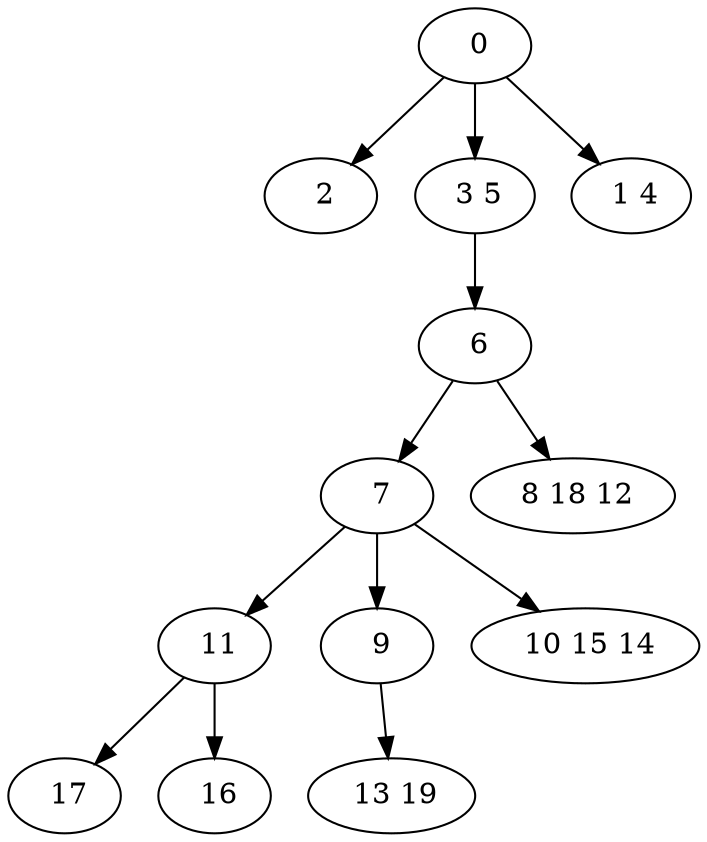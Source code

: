digraph mytree {
" 0" -> " 2";
" 0" -> " 3 5";
" 0" -> " 1 4";
" 2";
" 3 5" -> " 6";
" 1 4";
" 6" -> " 7";
" 6" -> " 8 18 12";
" 7" -> " 11";
" 7" -> " 9";
" 7" -> " 10 15 14";
" 8 18 12";
" 11" -> " 17";
" 11" -> " 16";
" 9" -> " 13 19";
" 13 19";
" 10 15 14";
" 17";
" 16";
}
